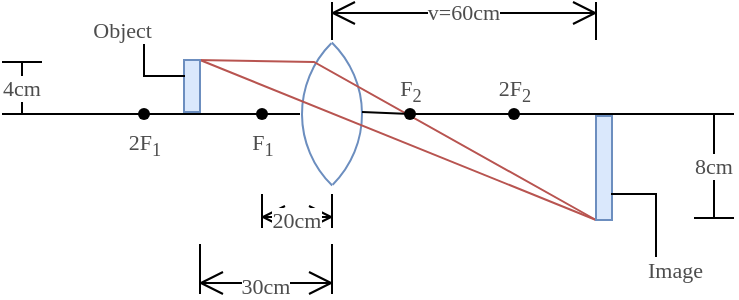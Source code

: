 <mxfile version="20.5.3"><diagram id="PKRWb5A7ruBY07yZ8ys0" name="Page-1"><mxGraphModel dx="1176" dy="773" grid="1" gridSize="10" guides="1" tooltips="1" connect="1" arrows="1" fold="1" page="1" pageScale="1" pageWidth="1169" pageHeight="827" math="0" shadow="0"><root><mxCell id="0"/><mxCell id="1" parent="0"/><mxCell id="7MCt72MVwGpLi_LS86Tc-18" value="" style="endArrow=none;html=1;rounded=0;strokeColor=#000000;fontSize=11;fontColor=#4D4D4D;fillColor=#f5f5f5;entryX=0.5;entryY=-0.01;entryDx=0;entryDy=0;entryPerimeter=0;startArrow=none;fontFamily=Times New Roman;" edge="1" parent="1" source="7MCt72MVwGpLi_LS86Tc-27" target="7MCt72MVwGpLi_LS86Tc-19"><mxGeometry width="50" height="50" relative="1" as="geometry"><mxPoint x="359" y="179" as="sourcePoint"/><mxPoint x="633" y="178" as="targetPoint"/><Array as="points"/></mxGeometry></mxCell><mxCell id="7MCt72MVwGpLi_LS86Tc-19" value="" style="verticalLabelPosition=bottom;verticalAlign=top;html=1;shape=mxgraph.basic.arc;startAngle=0.875;endAngle=0.127;labelBackgroundColor=default;strokeColor=#6c8ebf;fontSize=11;direction=south;flipH=1;fillColor=#dae8fc;fontFamily=Times New Roman;" vertex="1" parent="1"><mxGeometry x="504" y="129" width="100" height="100" as="geometry"/></mxCell><mxCell id="7MCt72MVwGpLi_LS86Tc-20" value="" style="verticalLabelPosition=bottom;verticalAlign=top;html=1;shape=mxgraph.basic.arc;startAngle=0.875;endAngle=0.127;labelBackgroundColor=default;strokeColor=#6c8ebf;fontSize=11;flipV=1;direction=south;fillColor=#dae8fc;fontFamily=Times New Roman;" vertex="1" parent="1"><mxGeometry x="434" y="129" width="100" height="100" as="geometry"/></mxCell><mxCell id="7MCt72MVwGpLi_LS86Tc-21" value="" style="endArrow=none;html=1;rounded=0;strokeColor=#000000;fontSize=11;fontColor=#4D4D4D;fillColor=#f5f5f5;exitDx=0;exitDy=0;exitPerimeter=0;startArrow=none;fontFamily=Times New Roman;entryX=0;entryY=0;entryDx=0;entryDy=0;entryPerimeter=0;" edge="1" parent="1" source="7MCt72MVwGpLi_LS86Tc-29" target="7MCt72MVwGpLi_LS86Tc-37"><mxGeometry width="50" height="50" relative="1" as="geometry"><mxPoint x="534" y="178" as="sourcePoint"/><mxPoint x="691" y="180" as="targetPoint"/><Array as="points"/></mxGeometry></mxCell><mxCell id="7MCt72MVwGpLi_LS86Tc-22" value="" style="endArrow=none;html=1;rounded=0;strokeColor=#b85450;fontSize=11;fontColor=#4D4D4D;fillColor=#f8cecc;fontFamily=Times New Roman;exitX=0;exitY=1;exitDx=0;exitDy=0;entryX=0.75;entryY=0;entryDx=0;entryDy=0;" edge="1" parent="1" source="7MCt72MVwGpLi_LS86Tc-35" target="7MCt72MVwGpLi_LS86Tc-32"><mxGeometry width="50" height="50" relative="1" as="geometry"><mxPoint x="658" y="228" as="sourcePoint"/><mxPoint x="423" y="153" as="targetPoint"/><Array as="points"><mxPoint x="510" y="153"/></Array></mxGeometry></mxCell><mxCell id="7MCt72MVwGpLi_LS86Tc-23" value="" style="endArrow=none;html=1;rounded=0;strokeColor=#b85450;fontSize=11;fontColor=#4D4D4D;fillColor=#f8cecc;fontFamily=Times New Roman;exitX=0;exitY=1;exitDx=0;exitDy=0;entryX=1;entryY=0;entryDx=0;entryDy=0;" edge="1" parent="1" source="7MCt72MVwGpLi_LS86Tc-35" target="7MCt72MVwGpLi_LS86Tc-32"><mxGeometry width="50" height="50" relative="1" as="geometry"><mxPoint x="659" y="232" as="sourcePoint"/><mxPoint x="424" y="153" as="targetPoint"/></mxGeometry></mxCell><mxCell id="7MCt72MVwGpLi_LS86Tc-24" value="F&lt;sub&gt;1&lt;/sub&gt;" style="shape=waypoint;sketch=0;fillStyle=solid;size=6;pointerEvents=1;points=[];fillColor=none;resizable=0;rotatable=0;perimeter=centerPerimeter;snapToPoint=1;labelBackgroundColor=default;strokeColor=#000000;fontSize=11;fontColor=#4D4D4D;html=1;labelPosition=center;verticalLabelPosition=bottom;align=center;verticalAlign=top;fontFamily=Times New Roman;spacing=-17;" vertex="1" parent="1"><mxGeometry x="464" y="159" width="40" height="40" as="geometry"/></mxCell><mxCell id="7MCt72MVwGpLi_LS86Tc-25" value="F&lt;sub&gt;2&lt;/sub&gt;" style="shape=waypoint;sketch=0;fillStyle=solid;size=6;pointerEvents=1;points=[];fillColor=none;resizable=0;rotatable=0;perimeter=centerPerimeter;snapToPoint=1;labelBackgroundColor=default;strokeColor=#000000;fontSize=11;fontColor=#4D4D4D;labelPosition=center;verticalLabelPosition=top;align=center;verticalAlign=bottom;html=1;fontFamily=Times New Roman;spacing=-17;" vertex="1" parent="1"><mxGeometry x="538" y="159" width="40" height="40" as="geometry"/></mxCell><mxCell id="7MCt72MVwGpLi_LS86Tc-26" value="" style="endArrow=none;html=1;rounded=0;strokeColor=#000000;fontSize=11;fontColor=#4D4D4D;fillColor=#f5f5f5;fontFamily=Times New Roman;" edge="1" parent="1" target="7MCt72MVwGpLi_LS86Tc-25"><mxGeometry width="50" height="50" relative="1" as="geometry"><mxPoint x="534" y="178" as="sourcePoint"/><mxPoint x="691" y="180" as="targetPoint"/><Array as="points"/></mxGeometry></mxCell><mxCell id="7MCt72MVwGpLi_LS86Tc-27" value="2F&lt;sub&gt;1&lt;/sub&gt;" style="shape=waypoint;sketch=0;fillStyle=solid;size=6;pointerEvents=1;points=[];fillColor=none;resizable=0;rotatable=0;perimeter=centerPerimeter;snapToPoint=1;labelBackgroundColor=default;strokeColor=#000000;fontSize=11;fontColor=#4D4D4D;labelPosition=center;verticalLabelPosition=bottom;align=center;verticalAlign=top;html=1;fontFamily=Times New Roman;spacing=-17;" vertex="1" parent="1"><mxGeometry x="405" y="159" width="40" height="40" as="geometry"/></mxCell><mxCell id="7MCt72MVwGpLi_LS86Tc-28" value="" style="endArrow=none;html=1;rounded=0;strokeColor=#000000;fontSize=11;fontColor=#4D4D4D;fillColor=#f5f5f5;entryDx=0;entryDy=0;entryPerimeter=0;fontFamily=Times New Roman;" edge="1" parent="1" target="7MCt72MVwGpLi_LS86Tc-27"><mxGeometry width="50" height="50" relative="1" as="geometry"><mxPoint x="359" y="179" as="sourcePoint"/><mxPoint x="503" y="179" as="targetPoint"/><Array as="points"/></mxGeometry></mxCell><mxCell id="7MCt72MVwGpLi_LS86Tc-29" value="2F&lt;sub&gt;2&lt;/sub&gt;" style="shape=waypoint;sketch=0;fillStyle=solid;size=6;pointerEvents=1;points=[];fillColor=none;resizable=0;rotatable=0;perimeter=centerPerimeter;snapToPoint=1;labelBackgroundColor=default;strokeColor=#000000;fontSize=11;fontColor=#4D4D4D;labelPosition=center;verticalLabelPosition=top;align=center;verticalAlign=bottom;fontFamily=Times New Roman;spacing=-17;html=1;" vertex="1" parent="1"><mxGeometry x="590" y="159" width="40" height="40" as="geometry"/></mxCell><mxCell id="7MCt72MVwGpLi_LS86Tc-30" value="" style="endArrow=none;html=1;rounded=0;strokeColor=#000000;fontSize=11;fontColor=#4D4D4D;fillColor=#f5f5f5;exitDx=0;exitDy=0;exitPerimeter=0;startArrow=none;fontFamily=Times New Roman;" edge="1" parent="1" source="7MCt72MVwGpLi_LS86Tc-25" target="7MCt72MVwGpLi_LS86Tc-29"><mxGeometry width="50" height="50" relative="1" as="geometry"><mxPoint x="565" y="179" as="sourcePoint"/><mxPoint x="691" y="180" as="targetPoint"/><Array as="points"/></mxGeometry></mxCell><mxCell id="7MCt72MVwGpLi_LS86Tc-31" value="4cm" style="shape=crossbar;whiteSpace=wrap;html=1;rounded=1;direction=south;labelBackgroundColor=default;strokeColor=#000000;fontSize=11;fontColor=#4D4D4D;fontFamily=Times New Roman;" vertex="1" parent="1"><mxGeometry x="354" y="153" width="20" height="26" as="geometry"/></mxCell><mxCell id="7MCt72MVwGpLi_LS86Tc-32" value="" style="rounded=0;whiteSpace=wrap;html=1;labelBackgroundColor=default;strokeColor=#6c8ebf;fontSize=11;fillColor=#dae8fc;fontFamily=Times New Roman;" vertex="1" parent="1"><mxGeometry x="445" y="152" width="8" height="26" as="geometry"/></mxCell><mxCell id="7MCt72MVwGpLi_LS86Tc-33" value="20cm" style="shape=dimension;whiteSpace=wrap;html=1;align=center;points=[];verticalAlign=bottom;spacingBottom=-5;labelBackgroundColor=#ffffff;strokeColor=#000000;fontSize=11;fontColor=#4D4D4D;fontFamily=Times New Roman;" vertex="1" parent="1"><mxGeometry x="484" y="219" width="35" height="17" as="geometry"/></mxCell><mxCell id="7MCt72MVwGpLi_LS86Tc-34" value="30cm" style="shape=dimension;whiteSpace=wrap;html=1;align=center;points=[];verticalAlign=bottom;spacingBottom=-5;labelBackgroundColor=#ffffff;strokeColor=#000000;fontSize=11;fontColor=#4D4D4D;fontFamily=Times New Roman;" vertex="1" parent="1"><mxGeometry x="453" y="244" width="66" height="25" as="geometry"/></mxCell><mxCell id="7MCt72MVwGpLi_LS86Tc-35" value="" style="rounded=0;whiteSpace=wrap;html=1;labelBackgroundColor=default;strokeColor=#6c8ebf;fontSize=11;fillColor=#dae8fc;fontFamily=Times New Roman;" vertex="1" parent="1"><mxGeometry x="651" y="180" width="8" height="52" as="geometry"/></mxCell><mxCell id="7MCt72MVwGpLi_LS86Tc-36" value="&lt;span&gt;v=60cm&lt;/span&gt;" style="shape=dimension;direction=west;whiteSpace=wrap;html=1;align=center;points=[];verticalAlign=top;spacingTop=-8;labelBackgroundColor=#ffffff;strokeColor=#000000;fontSize=11;fontColor=#4D4D4D;fontFamily=Times New Roman;fontStyle=0" vertex="1" parent="1"><mxGeometry x="519" y="123" width="132" height="19" as="geometry"/></mxCell><mxCell id="7MCt72MVwGpLi_LS86Tc-37" value="8cm" style="shape=crossbar;whiteSpace=wrap;html=1;rounded=1;direction=south;labelBackgroundColor=default;strokeColor=#000000;fontFamily=Times New Roman;fontSize=11;fontColor=#4D4D4D;" vertex="1" parent="1"><mxGeometry x="700" y="179" width="20" height="52" as="geometry"/></mxCell><mxCell id="7MCt72MVwGpLi_LS86Tc-38" value="Object" style="shape=partialRectangle;whiteSpace=wrap;html=1;bottom=0;right=0;fillColor=none;labelBackgroundColor=default;strokeColor=#000000;fontFamily=Times New Roman;fontSize=11;fontColor=#4D4D4D;direction=north;labelPosition=left;verticalLabelPosition=top;align=right;verticalAlign=bottom;spacing=-4;" vertex="1" parent="1"><mxGeometry x="425" y="140" width="20" height="20" as="geometry"/></mxCell><mxCell id="7MCt72MVwGpLi_LS86Tc-39" value="Image" style="shape=partialRectangle;whiteSpace=wrap;html=1;bottom=0;right=0;fillColor=none;labelBackgroundColor=default;strokeColor=#000000;fontFamily=Times New Roman;fontSize=11;fontColor=#4D4D4D;direction=south;labelPosition=right;verticalLabelPosition=bottom;align=left;verticalAlign=top;spacing=-4;" vertex="1" parent="1"><mxGeometry x="659" y="219" width="22" height="31" as="geometry"/></mxCell></root></mxGraphModel></diagram></mxfile>